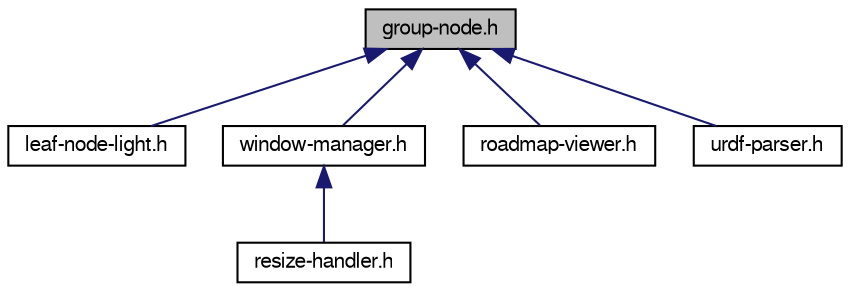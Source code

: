 digraph "group-node.h"
{
  edge [fontname="FreeSans",fontsize="10",labelfontname="FreeSans",labelfontsize="10"];
  node [fontname="FreeSans",fontsize="10",shape=record];
  Node1 [label="group-node.h",height=0.2,width=0.4,color="black", fillcolor="grey75", style="filled" fontcolor="black"];
  Node1 -> Node2 [dir="back",color="midnightblue",fontsize="10",style="solid",fontname="FreeSans"];
  Node2 [label="leaf-node-light.h",height=0.2,width=0.4,color="black", fillcolor="white", style="filled",URL="$a00026.html"];
  Node1 -> Node3 [dir="back",color="midnightblue",fontsize="10",style="solid",fontname="FreeSans"];
  Node3 [label="window-manager.h",height=0.2,width=0.4,color="black", fillcolor="white", style="filled",URL="$a00036.html"];
  Node3 -> Node4 [dir="back",color="midnightblue",fontsize="10",style="solid",fontname="FreeSans"];
  Node4 [label="resize-handler.h",height=0.2,width=0.4,color="black", fillcolor="white", style="filled",URL="$a00033.html"];
  Node1 -> Node5 [dir="back",color="midnightblue",fontsize="10",style="solid",fontname="FreeSans"];
  Node5 [label="roadmap-viewer.h",height=0.2,width=0.4,color="black", fillcolor="white", style="filled",URL="$a00034.html"];
  Node1 -> Node6 [dir="back",color="midnightblue",fontsize="10",style="solid",fontname="FreeSans"];
  Node6 [label="urdf-parser.h",height=0.2,width=0.4,color="black", fillcolor="white", style="filled",URL="$a00035.html"];
}

